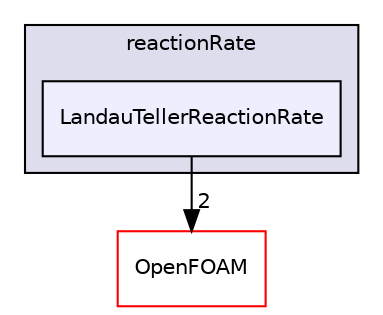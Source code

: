 digraph "src/thermophysicalModels/specie/reaction/reactionRate/LandauTellerReactionRate" {
  bgcolor=transparent;
  compound=true
  node [ fontsize="10", fontname="Helvetica"];
  edge [ labelfontsize="10", labelfontname="Helvetica"];
  subgraph clusterdir_0b3172b66393f2c7ce0778392f9f1c0a {
    graph [ bgcolor="#ddddee", pencolor="black", label="reactionRate" fontname="Helvetica", fontsize="10", URL="dir_0b3172b66393f2c7ce0778392f9f1c0a.html"]
  dir_3c8a63d19b57af9d1f71b7c7d462e786 [shape=box, label="LandauTellerReactionRate", style="filled", fillcolor="#eeeeff", pencolor="black", URL="dir_3c8a63d19b57af9d1f71b7c7d462e786.html"];
  }
  dir_c5473ff19b20e6ec4dfe5c310b3778a8 [shape=box label="OpenFOAM" color="red" URL="dir_c5473ff19b20e6ec4dfe5c310b3778a8.html"];
  dir_3c8a63d19b57af9d1f71b7c7d462e786->dir_c5473ff19b20e6ec4dfe5c310b3778a8 [headlabel="2", labeldistance=1.5 headhref="dir_002955_001897.html"];
}
